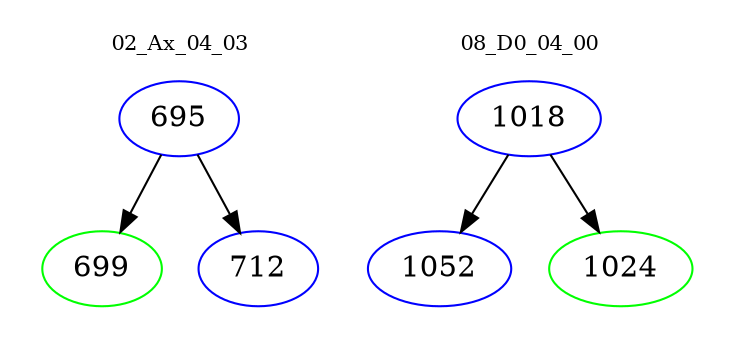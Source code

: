 digraph{
subgraph cluster_0 {
color = white
label = "02_Ax_04_03";
fontsize=10;
T0_695 [label="695", color="blue"]
T0_695 -> T0_699 [color="black"]
T0_699 [label="699", color="green"]
T0_695 -> T0_712 [color="black"]
T0_712 [label="712", color="blue"]
}
subgraph cluster_1 {
color = white
label = "08_D0_04_00";
fontsize=10;
T1_1018 [label="1018", color="blue"]
T1_1018 -> T1_1052 [color="black"]
T1_1052 [label="1052", color="blue"]
T1_1018 -> T1_1024 [color="black"]
T1_1024 [label="1024", color="green"]
}
}
